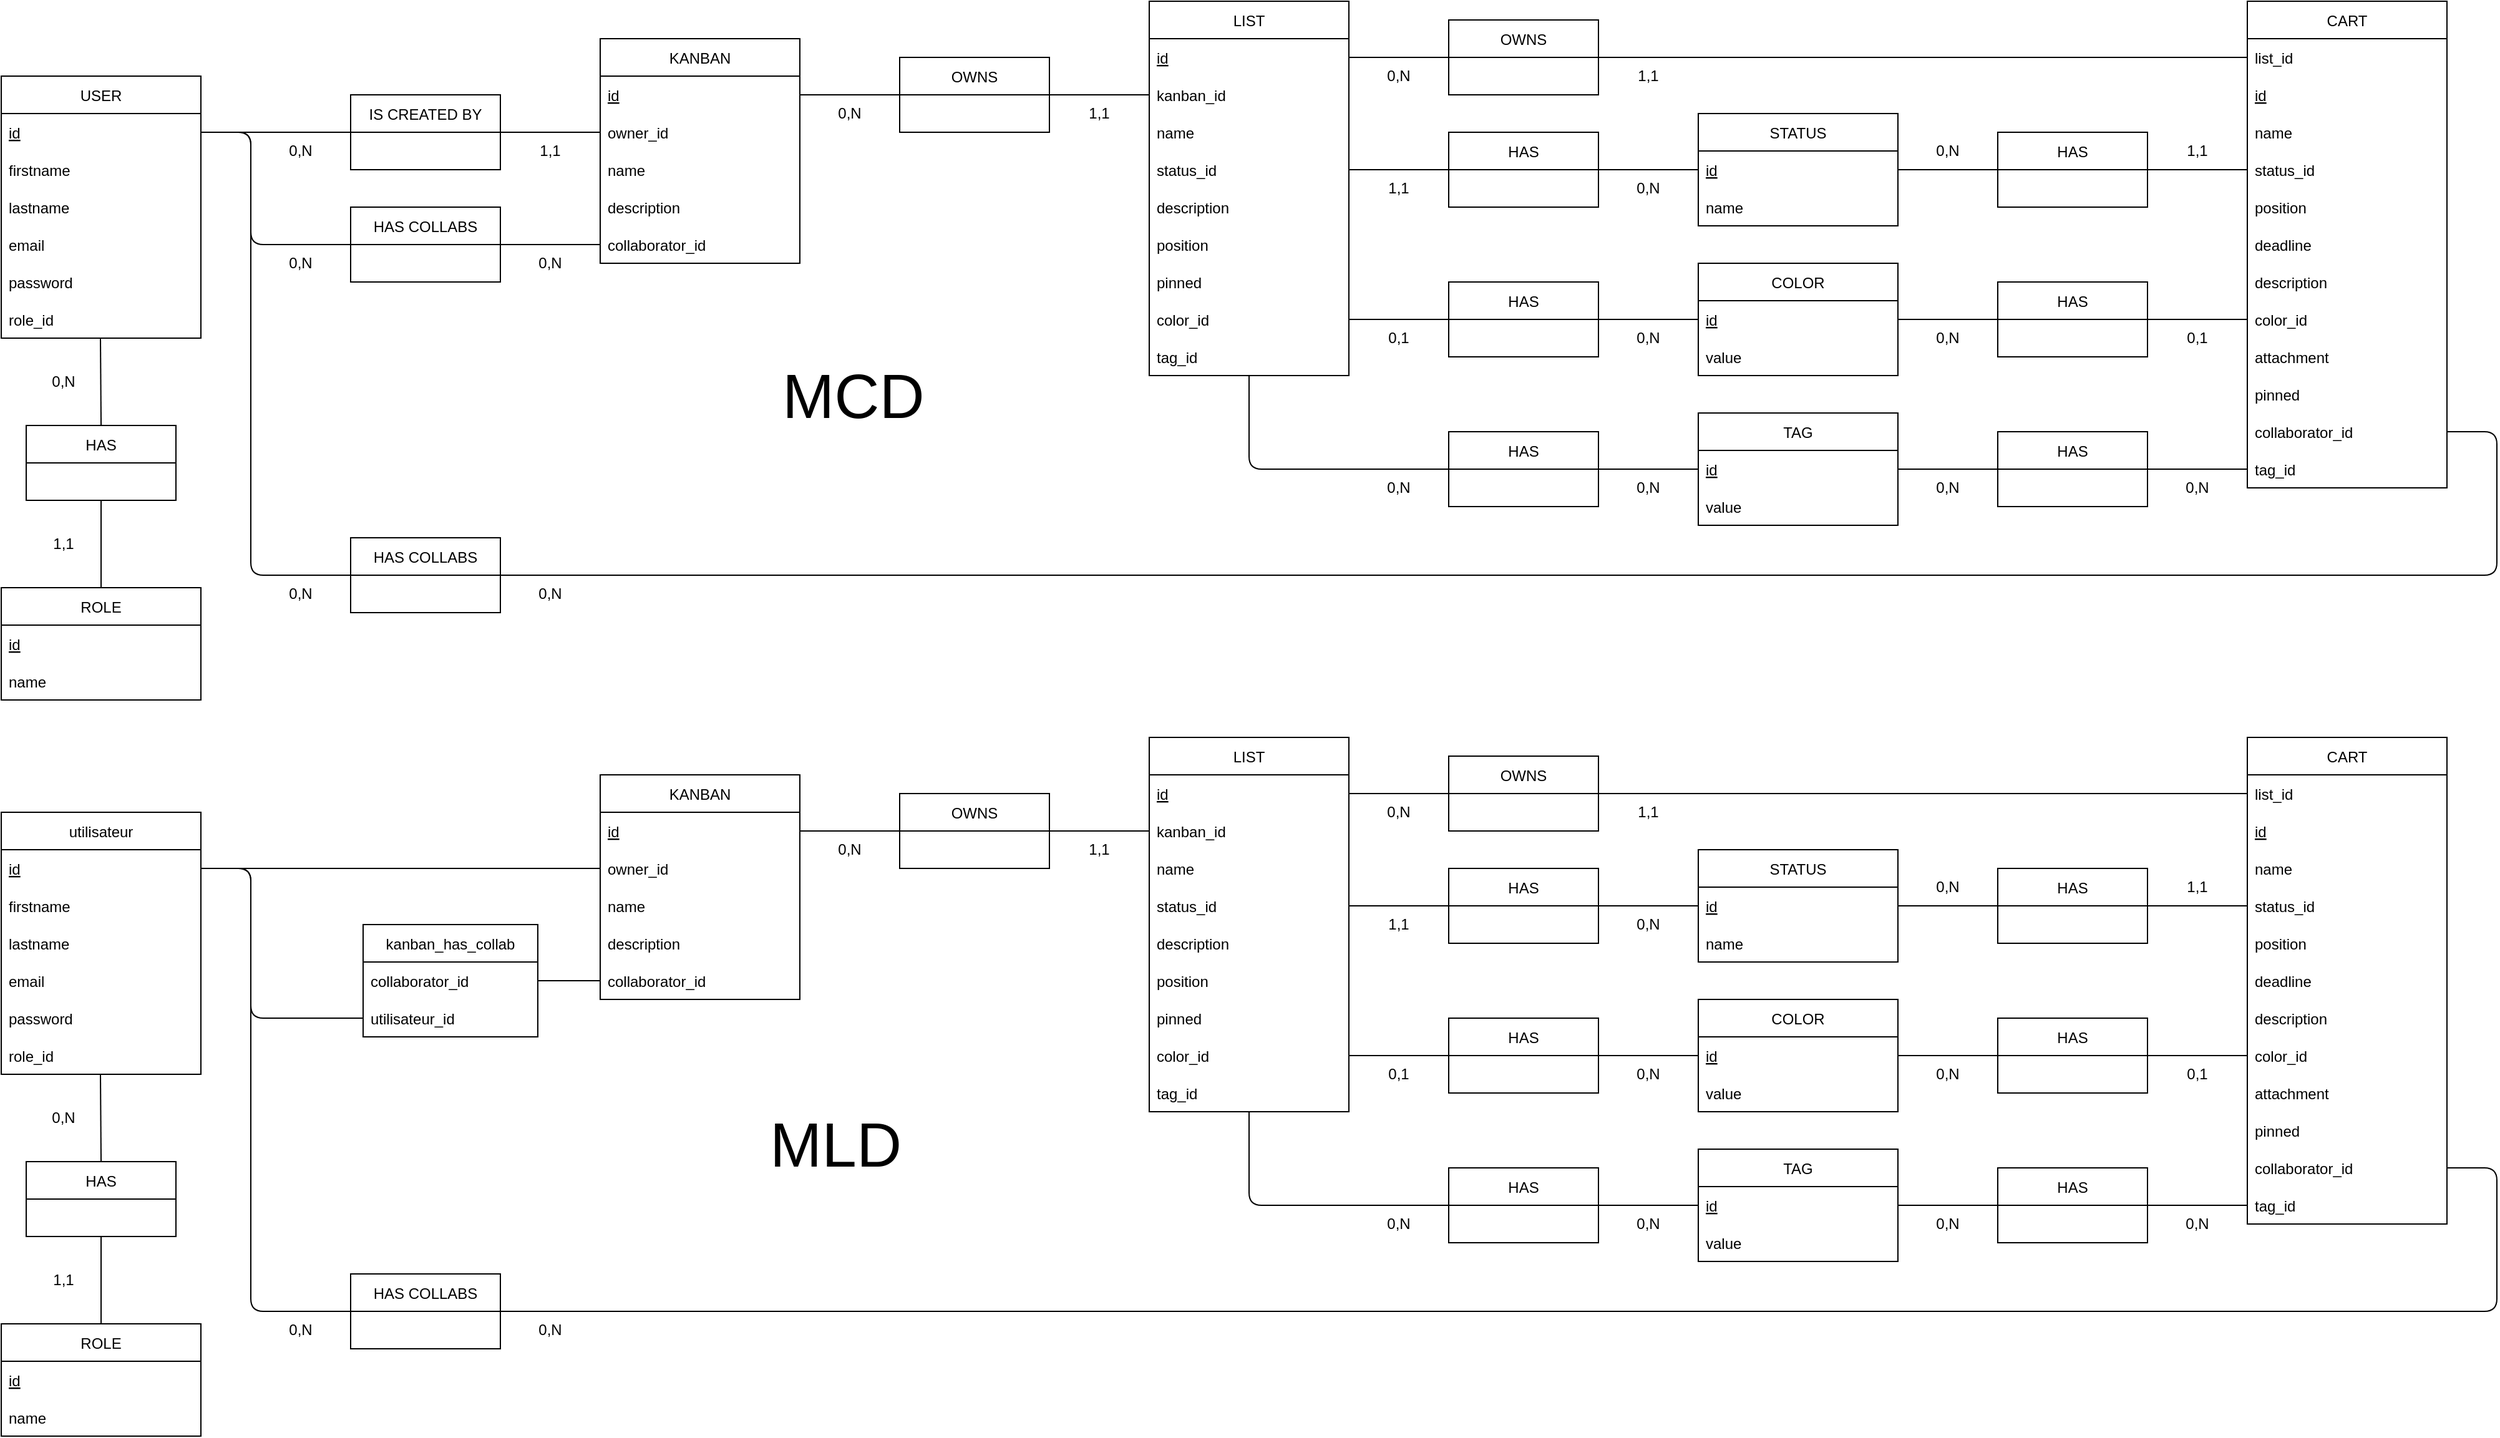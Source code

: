 <mxfile>
    <diagram id="Cw5iGUjNgf8QnOH01EfG" name="Page-1">
        <mxGraphModel dx="2968" dy="347" grid="1" gridSize="10" guides="1" tooltips="1" connect="1" arrows="1" fold="1" page="0" pageScale="1" pageWidth="1169" pageHeight="827" math="0" shadow="0">
            <root>
                <mxCell id="0"/>
                <mxCell id="1" parent="0"/>
                <mxCell id="72" value="IS CREATED BY" style="swimlane;fontStyle=0;childLayout=stackLayout;horizontal=1;startSize=30;horizontalStack=0;resizeParent=1;resizeParentMax=0;resizeLast=0;collapsible=1;marginBottom=0;" parent="1" vertex="1">
                    <mxGeometry x="-720" y="1005" width="120" height="60" as="geometry"/>
                </mxCell>
                <mxCell id="73" value="USER" style="swimlane;fontStyle=0;childLayout=stackLayout;horizontal=1;startSize=30;horizontalStack=0;resizeParent=1;resizeParentMax=0;resizeLast=0;collapsible=1;marginBottom=0;" parent="1" vertex="1">
                    <mxGeometry x="-1000" y="990" width="160" height="210" as="geometry"/>
                </mxCell>
                <mxCell id="74" value="id" style="text;strokeColor=none;fillColor=none;align=left;verticalAlign=middle;spacingLeft=4;spacingRight=4;overflow=hidden;points=[[0,0.5],[1,0.5]];portConstraint=eastwest;rotatable=0;fontStyle=4" parent="73" vertex="1">
                    <mxGeometry y="30" width="160" height="30" as="geometry"/>
                </mxCell>
                <mxCell id="75" value="firstname" style="text;strokeColor=none;fillColor=none;align=left;verticalAlign=middle;spacingLeft=4;spacingRight=4;overflow=hidden;points=[[0,0.5],[1,0.5]];portConstraint=eastwest;rotatable=0;" parent="73" vertex="1">
                    <mxGeometry y="60" width="160" height="30" as="geometry"/>
                </mxCell>
                <mxCell id="76" value="lastname" style="text;strokeColor=none;fillColor=none;align=left;verticalAlign=middle;spacingLeft=4;spacingRight=4;overflow=hidden;points=[[0,0.5],[1,0.5]];portConstraint=eastwest;rotatable=0;" parent="73" vertex="1">
                    <mxGeometry y="90" width="160" height="30" as="geometry"/>
                </mxCell>
                <mxCell id="77" value="email" style="text;strokeColor=none;fillColor=none;align=left;verticalAlign=middle;spacingLeft=4;spacingRight=4;overflow=hidden;points=[[0,0.5],[1,0.5]];portConstraint=eastwest;rotatable=0;" parent="73" vertex="1">
                    <mxGeometry y="120" width="160" height="30" as="geometry"/>
                </mxCell>
                <mxCell id="78" value="password" style="text;strokeColor=none;fillColor=none;align=left;verticalAlign=middle;spacingLeft=4;spacingRight=4;overflow=hidden;points=[[0,0.5],[1,0.5]];portConstraint=eastwest;rotatable=0;" parent="73" vertex="1">
                    <mxGeometry y="150" width="160" height="30" as="geometry"/>
                </mxCell>
                <mxCell id="79" value="role_id" style="text;strokeColor=none;fillColor=none;align=left;verticalAlign=middle;spacingLeft=4;spacingRight=4;overflow=hidden;points=[[0,0.5],[1,0.5]];portConstraint=eastwest;rotatable=0;" parent="73" vertex="1">
                    <mxGeometry y="180" width="160" height="30" as="geometry"/>
                </mxCell>
                <mxCell id="80" value="KANBAN" style="swimlane;fontStyle=0;childLayout=stackLayout;horizontal=1;startSize=30;horizontalStack=0;resizeParent=1;resizeParentMax=0;resizeLast=0;collapsible=1;marginBottom=0;" parent="1" vertex="1">
                    <mxGeometry x="-520" y="960" width="160" height="180" as="geometry"/>
                </mxCell>
                <mxCell id="81" value="id" style="text;strokeColor=none;fillColor=none;align=left;verticalAlign=middle;spacingLeft=4;spacingRight=4;overflow=hidden;points=[[0,0.5],[1,0.5]];portConstraint=eastwest;rotatable=0;fontStyle=4" parent="80" vertex="1">
                    <mxGeometry y="30" width="160" height="30" as="geometry"/>
                </mxCell>
                <mxCell id="82" value="owner_id" style="text;strokeColor=none;fillColor=none;align=left;verticalAlign=middle;spacingLeft=4;spacingRight=4;overflow=hidden;points=[[0,0.5],[1,0.5]];portConstraint=eastwest;rotatable=0;" parent="80" vertex="1">
                    <mxGeometry y="60" width="160" height="30" as="geometry"/>
                </mxCell>
                <mxCell id="83" value="name" style="text;strokeColor=none;fillColor=none;align=left;verticalAlign=middle;spacingLeft=4;spacingRight=4;overflow=hidden;points=[[0,0.5],[1,0.5]];portConstraint=eastwest;rotatable=0;" parent="80" vertex="1">
                    <mxGeometry y="90" width="160" height="30" as="geometry"/>
                </mxCell>
                <mxCell id="84" value="description" style="text;strokeColor=none;fillColor=none;align=left;verticalAlign=middle;spacingLeft=4;spacingRight=4;overflow=hidden;points=[[0,0.5],[1,0.5]];portConstraint=eastwest;rotatable=0;" parent="80" vertex="1">
                    <mxGeometry y="120" width="160" height="30" as="geometry"/>
                </mxCell>
                <mxCell id="85" value="collaborator_id" style="text;strokeColor=none;fillColor=none;align=left;verticalAlign=middle;spacingLeft=4;spacingRight=4;overflow=hidden;points=[[0,0.5],[1,0.5]];portConstraint=eastwest;rotatable=0;" parent="80" vertex="1">
                    <mxGeometry y="150" width="160" height="30" as="geometry"/>
                </mxCell>
                <mxCell id="86" value="" style="endArrow=none;html=1;entryX=0;entryY=0.5;entryDx=0;entryDy=0;exitX=1;exitY=0.5;exitDx=0;exitDy=0;" parent="1" source="74" target="72" edge="1">
                    <mxGeometry width="50" height="50" relative="1" as="geometry">
                        <mxPoint x="-760" y="1035" as="sourcePoint"/>
                        <mxPoint x="-330" y="940" as="targetPoint"/>
                    </mxGeometry>
                </mxCell>
                <mxCell id="87" value="" style="endArrow=none;html=1;exitX=1;exitY=0.5;exitDx=0;exitDy=0;entryX=0;entryY=0.5;entryDx=0;entryDy=0;exitPerimeter=0;" parent="1" source="72" target="82" edge="1">
                    <mxGeometry width="50" height="50" relative="1" as="geometry">
                        <mxPoint x="-340" y="990" as="sourcePoint"/>
                        <mxPoint x="-290" y="940" as="targetPoint"/>
                    </mxGeometry>
                </mxCell>
                <mxCell id="88" value="0,N" style="text;html=1;strokeColor=none;fillColor=none;align=center;verticalAlign=middle;whiteSpace=wrap;rounded=0;" parent="1" vertex="1">
                    <mxGeometry x="-790" y="1035" width="60" height="30" as="geometry"/>
                </mxCell>
                <mxCell id="89" value="1,1" style="text;html=1;strokeColor=none;fillColor=none;align=center;verticalAlign=middle;whiteSpace=wrap;rounded=0;" parent="1" vertex="1">
                    <mxGeometry x="-590" y="1035" width="60" height="30" as="geometry"/>
                </mxCell>
                <mxCell id="91" value="OWNS" style="swimlane;fontStyle=0;childLayout=stackLayout;horizontal=1;startSize=30;horizontalStack=0;resizeParent=1;resizeParentMax=0;resizeLast=0;collapsible=1;marginBottom=0;" parent="1" vertex="1">
                    <mxGeometry x="160" y="945" width="120" height="60" as="geometry">
                        <mxRectangle x="120" y="1245" width="70" height="30" as="alternateBounds"/>
                    </mxGeometry>
                </mxCell>
                <mxCell id="92" value="0,N" style="text;html=1;strokeColor=none;fillColor=none;align=center;verticalAlign=middle;whiteSpace=wrap;rounded=0;" parent="1" vertex="1">
                    <mxGeometry x="90" y="975" width="60" height="30" as="geometry"/>
                </mxCell>
                <mxCell id="93" value="1,1" style="text;html=1;strokeColor=none;fillColor=none;align=center;verticalAlign=middle;whiteSpace=wrap;rounded=0;" parent="1" vertex="1">
                    <mxGeometry x="290" y="975" width="60" height="30" as="geometry"/>
                </mxCell>
                <mxCell id="94" value="" style="endArrow=none;html=1;exitX=1;exitY=0.5;exitDx=0;exitDy=0;entryX=0;entryY=0.5;entryDx=0;entryDy=0;" parent="1" source="142" target="91" edge="1">
                    <mxGeometry width="50" height="50" relative="1" as="geometry">
                        <mxPoint x="80" y="1005" as="sourcePoint"/>
                        <mxPoint x="130" y="940" as="targetPoint"/>
                    </mxGeometry>
                </mxCell>
                <mxCell id="95" value="CART" style="swimlane;fontStyle=0;childLayout=stackLayout;horizontal=1;startSize=30;horizontalStack=0;resizeParent=1;resizeParentMax=0;resizeLast=0;collapsible=1;marginBottom=0;" parent="1" vertex="1">
                    <mxGeometry x="800" y="930" width="160" height="390" as="geometry"/>
                </mxCell>
                <mxCell id="180" value="list_id" style="text;strokeColor=none;fillColor=none;align=left;verticalAlign=middle;spacingLeft=4;spacingRight=4;overflow=hidden;points=[[0,0.5],[1,0.5]];portConstraint=eastwest;rotatable=0;fontStyle=0" parent="95" vertex="1">
                    <mxGeometry y="30" width="160" height="30" as="geometry"/>
                </mxCell>
                <mxCell id="96" value="id" style="text;strokeColor=none;fillColor=none;align=left;verticalAlign=middle;spacingLeft=4;spacingRight=4;overflow=hidden;points=[[0,0.5],[1,0.5]];portConstraint=eastwest;rotatable=0;fontStyle=4" parent="95" vertex="1">
                    <mxGeometry y="60" width="160" height="30" as="geometry"/>
                </mxCell>
                <mxCell id="97" value="name" style="text;strokeColor=none;fillColor=none;align=left;verticalAlign=middle;spacingLeft=4;spacingRight=4;overflow=hidden;points=[[0,0.5],[1,0.5]];portConstraint=eastwest;rotatable=0;" parent="95" vertex="1">
                    <mxGeometry y="90" width="160" height="30" as="geometry"/>
                </mxCell>
                <mxCell id="104" value="status_id" style="text;strokeColor=none;fillColor=none;align=left;verticalAlign=middle;spacingLeft=4;spacingRight=4;overflow=hidden;points=[[0,0.5],[1,0.5]];portConstraint=eastwest;rotatable=0;" parent="95" vertex="1">
                    <mxGeometry y="120" width="160" height="30" as="geometry"/>
                </mxCell>
                <mxCell id="99" value="position" style="text;strokeColor=none;fillColor=none;align=left;verticalAlign=middle;spacingLeft=4;spacingRight=4;overflow=hidden;points=[[0,0.5],[1,0.5]];portConstraint=eastwest;rotatable=0;" parent="95" vertex="1">
                    <mxGeometry y="150" width="160" height="30" as="geometry"/>
                </mxCell>
                <mxCell id="100" value="deadline" style="text;strokeColor=none;fillColor=none;align=left;verticalAlign=middle;spacingLeft=4;spacingRight=4;overflow=hidden;points=[[0,0.5],[1,0.5]];portConstraint=eastwest;rotatable=0;" parent="95" vertex="1">
                    <mxGeometry y="180" width="160" height="30" as="geometry"/>
                </mxCell>
                <mxCell id="102" value="description" style="text;strokeColor=none;fillColor=none;align=left;verticalAlign=middle;spacingLeft=4;spacingRight=4;overflow=hidden;points=[[0,0.5],[1,0.5]];portConstraint=eastwest;rotatable=0;" parent="95" vertex="1">
                    <mxGeometry y="210" width="160" height="30" as="geometry"/>
                </mxCell>
                <mxCell id="98" value="color_id" style="text;strokeColor=none;fillColor=none;align=left;verticalAlign=middle;spacingLeft=4;spacingRight=4;overflow=hidden;points=[[0,0.5],[1,0.5]];portConstraint=eastwest;rotatable=0;" parent="95" vertex="1">
                    <mxGeometry y="240" width="160" height="30" as="geometry"/>
                </mxCell>
                <mxCell id="103" value="attachment" style="text;strokeColor=none;fillColor=none;align=left;verticalAlign=middle;spacingLeft=4;spacingRight=4;overflow=hidden;points=[[0,0.5],[1,0.5]];portConstraint=eastwest;rotatable=0;" parent="95" vertex="1">
                    <mxGeometry y="270" width="160" height="30" as="geometry"/>
                </mxCell>
                <mxCell id="105" value="pinned" style="text;strokeColor=none;fillColor=none;align=left;verticalAlign=middle;spacingLeft=4;spacingRight=4;overflow=hidden;points=[[0,0.5],[1,0.5]];portConstraint=eastwest;rotatable=0;" parent="95" vertex="1">
                    <mxGeometry y="300" width="160" height="30" as="geometry"/>
                </mxCell>
                <mxCell id="101" value="collaborator_id" style="text;strokeColor=none;fillColor=none;align=left;verticalAlign=middle;spacingLeft=4;spacingRight=4;overflow=hidden;points=[[0,0.5],[1,0.5]];portConstraint=eastwest;rotatable=0;" parent="95" vertex="1">
                    <mxGeometry y="330" width="160" height="30" as="geometry"/>
                </mxCell>
                <mxCell id="193" value="tag_id" style="text;strokeColor=none;fillColor=none;align=left;verticalAlign=middle;spacingLeft=4;spacingRight=4;overflow=hidden;points=[[0,0.5],[1,0.5]];portConstraint=eastwest;rotatable=0;" vertex="1" parent="95">
                    <mxGeometry y="360" width="160" height="30" as="geometry"/>
                </mxCell>
                <mxCell id="107" value="" style="endArrow=none;html=1;exitX=1;exitY=0.5;exitDx=0;exitDy=0;entryX=0;entryY=0.5;entryDx=0;entryDy=0;exitPerimeter=0;" parent="1" source="91" target="180" edge="1">
                    <mxGeometry width="50" height="50" relative="1" as="geometry">
                        <mxPoint x="90" y="985" as="sourcePoint"/>
                        <mxPoint x="175" y="985" as="targetPoint"/>
                    </mxGeometry>
                </mxCell>
                <mxCell id="108" value="HAS COLLABS" style="swimlane;fontStyle=0;childLayout=stackLayout;horizontal=1;startSize=30;horizontalStack=0;resizeParent=1;resizeParentMax=0;resizeLast=0;collapsible=1;marginBottom=0;" parent="1" vertex="1">
                    <mxGeometry x="-720" y="1095" width="120" height="60" as="geometry"/>
                </mxCell>
                <mxCell id="109" value="" style="endArrow=none;html=1;entryX=0;entryY=0.5;entryDx=0;entryDy=0;exitX=1;exitY=0.5;exitDx=0;exitDy=0;" parent="1" source="74" target="108" edge="1">
                    <mxGeometry width="50" height="50" relative="1" as="geometry">
                        <mxPoint x="-760" y="1125" as="sourcePoint"/>
                        <mxPoint x="-330" y="1030" as="targetPoint"/>
                        <Array as="points">
                            <mxPoint x="-800" y="1035"/>
                            <mxPoint x="-800" y="1125"/>
                        </Array>
                    </mxGeometry>
                </mxCell>
                <mxCell id="110" value="" style="endArrow=none;html=1;exitX=1;exitY=0.5;exitDx=0;exitDy=0;entryX=0;entryY=0.5;entryDx=0;entryDy=0;" parent="1" source="108" target="85" edge="1">
                    <mxGeometry width="50" height="50" relative="1" as="geometry">
                        <mxPoint x="-340" y="1080" as="sourcePoint"/>
                        <mxPoint x="-540" y="1090" as="targetPoint"/>
                    </mxGeometry>
                </mxCell>
                <mxCell id="111" value="0,N" style="text;html=1;strokeColor=none;fillColor=none;align=center;verticalAlign=middle;whiteSpace=wrap;rounded=0;" parent="1" vertex="1">
                    <mxGeometry x="-790" y="1125" width="60" height="30" as="geometry"/>
                </mxCell>
                <mxCell id="112" value="0,N" style="text;html=1;strokeColor=none;fillColor=none;align=center;verticalAlign=middle;whiteSpace=wrap;rounded=0;" parent="1" vertex="1">
                    <mxGeometry x="-590" y="1125" width="60" height="30" as="geometry"/>
                </mxCell>
                <mxCell id="113" value="ROLE" style="swimlane;fontStyle=0;childLayout=stackLayout;horizontal=1;startSize=30;horizontalStack=0;resizeParent=1;resizeParentMax=0;resizeLast=0;collapsible=1;marginBottom=0;" parent="1" vertex="1">
                    <mxGeometry x="-1000" y="1400" width="160" height="90" as="geometry"/>
                </mxCell>
                <mxCell id="114" value="id" style="text;strokeColor=none;fillColor=none;align=left;verticalAlign=middle;spacingLeft=4;spacingRight=4;overflow=hidden;points=[[0,0.5],[1,0.5]];portConstraint=eastwest;rotatable=0;fontStyle=4" parent="113" vertex="1">
                    <mxGeometry y="30" width="160" height="30" as="geometry"/>
                </mxCell>
                <mxCell id="115" value="name" style="text;strokeColor=none;fillColor=none;align=left;verticalAlign=middle;spacingLeft=4;spacingRight=4;overflow=hidden;points=[[0,0.5],[1,0.5]];portConstraint=eastwest;rotatable=0;" parent="113" vertex="1">
                    <mxGeometry y="60" width="160" height="30" as="geometry"/>
                </mxCell>
                <mxCell id="117" value="COLOR" style="swimlane;fontStyle=0;childLayout=stackLayout;horizontal=1;startSize=30;horizontalStack=0;resizeParent=1;resizeParentMax=0;resizeLast=0;collapsible=1;marginBottom=0;" parent="1" vertex="1">
                    <mxGeometry x="360" y="1140" width="160" height="90" as="geometry"/>
                </mxCell>
                <mxCell id="118" value="id" style="text;strokeColor=none;fillColor=none;align=left;verticalAlign=middle;spacingLeft=4;spacingRight=4;overflow=hidden;points=[[0,0.5],[1,0.5]];portConstraint=eastwest;rotatable=0;fontStyle=4" parent="117" vertex="1">
                    <mxGeometry y="30" width="160" height="30" as="geometry"/>
                </mxCell>
                <mxCell id="119" value="value" style="text;strokeColor=none;fillColor=none;align=left;verticalAlign=middle;spacingLeft=4;spacingRight=4;overflow=hidden;points=[[0,0.5],[1,0.5]];portConstraint=eastwest;rotatable=0;" parent="117" vertex="1">
                    <mxGeometry y="60" width="160" height="30" as="geometry"/>
                </mxCell>
                <mxCell id="121" value="HAS" style="swimlane;fontStyle=0;childLayout=stackLayout;horizontal=1;startSize=30;horizontalStack=0;resizeParent=1;resizeParentMax=0;resizeLast=0;collapsible=1;marginBottom=0;" parent="1" vertex="1">
                    <mxGeometry x="600" y="1155" width="120" height="60" as="geometry"/>
                </mxCell>
                <mxCell id="124" value="" style="endArrow=none;html=1;exitX=0;exitY=0.5;exitDx=0;exitDy=0;entryX=1;entryY=0.5;entryDx=0;entryDy=0;" parent="1" source="98" target="121" edge="1">
                    <mxGeometry width="50" height="50" relative="1" as="geometry">
                        <mxPoint x="520" y="1215" as="sourcePoint"/>
                        <mxPoint x="570" y="1150" as="targetPoint"/>
                    </mxGeometry>
                </mxCell>
                <mxCell id="126" value="STATUS" style="swimlane;fontStyle=0;childLayout=stackLayout;horizontal=1;startSize=30;horizontalStack=0;resizeParent=1;resizeParentMax=0;resizeLast=0;collapsible=1;marginBottom=0;" parent="1" vertex="1">
                    <mxGeometry x="360" y="1020" width="160" height="90" as="geometry"/>
                </mxCell>
                <mxCell id="127" value="id" style="text;strokeColor=none;fillColor=none;align=left;verticalAlign=middle;spacingLeft=4;spacingRight=4;overflow=hidden;points=[[0,0.5],[1,0.5]];portConstraint=eastwest;rotatable=0;fontStyle=4" parent="126" vertex="1">
                    <mxGeometry y="30" width="160" height="30" as="geometry"/>
                </mxCell>
                <mxCell id="128" value="name" style="text;strokeColor=none;fillColor=none;align=left;verticalAlign=middle;spacingLeft=4;spacingRight=4;overflow=hidden;points=[[0,0.5],[1,0.5]];portConstraint=eastwest;rotatable=0;" parent="126" vertex="1">
                    <mxGeometry y="60" width="160" height="30" as="geometry"/>
                </mxCell>
                <mxCell id="130" value="HAS" style="swimlane;fontStyle=0;childLayout=stackLayout;horizontal=1;startSize=30;horizontalStack=0;resizeParent=1;resizeParentMax=0;resizeLast=0;collapsible=1;marginBottom=0;" parent="1" vertex="1">
                    <mxGeometry x="600" y="1035" width="120" height="60" as="geometry"/>
                </mxCell>
                <mxCell id="131" value="0,N" style="text;html=1;strokeColor=none;fillColor=none;align=center;verticalAlign=middle;whiteSpace=wrap;rounded=0;" parent="1" vertex="1">
                    <mxGeometry x="530" y="1035" width="60" height="30" as="geometry"/>
                </mxCell>
                <mxCell id="132" value="1,1" style="text;html=1;strokeColor=none;fillColor=none;align=center;verticalAlign=middle;whiteSpace=wrap;rounded=0;" parent="1" vertex="1">
                    <mxGeometry x="730" y="1035" width="60" height="30" as="geometry"/>
                </mxCell>
                <mxCell id="133" value="" style="endArrow=none;html=1;exitX=0;exitY=0.5;exitDx=0;exitDy=0;entryX=1;entryY=0.5;entryDx=0;entryDy=0;" parent="1" source="104" target="130" edge="1">
                    <mxGeometry width="50" height="50" relative="1" as="geometry">
                        <mxPoint x="520" y="1065" as="sourcePoint"/>
                        <mxPoint x="690" y="950" as="targetPoint"/>
                        <Array as="points"/>
                    </mxGeometry>
                </mxCell>
                <mxCell id="134" value="" style="endArrow=none;html=1;exitX=0;exitY=0.5;exitDx=0;exitDy=0;entryX=1;entryY=0.5;entryDx=0;entryDy=0;" parent="1" source="130" target="127" edge="1">
                    <mxGeometry width="50" height="50" relative="1" as="geometry">
                        <mxPoint x="530" y="1155" as="sourcePoint"/>
                        <mxPoint x="550" y="820" as="targetPoint"/>
                        <Array as="points"/>
                    </mxGeometry>
                </mxCell>
                <mxCell id="135" value="OWNS" style="swimlane;fontStyle=0;childLayout=stackLayout;horizontal=1;startSize=30;horizontalStack=0;resizeParent=1;resizeParentMax=0;resizeLast=0;collapsible=1;marginBottom=0;" parent="1" vertex="1">
                    <mxGeometry x="-280" y="975" width="120" height="60" as="geometry"/>
                </mxCell>
                <mxCell id="136" value="0,N" style="text;html=1;strokeColor=none;fillColor=none;align=center;verticalAlign=middle;whiteSpace=wrap;rounded=0;" parent="1" vertex="1">
                    <mxGeometry x="-350" y="1005" width="60" height="30" as="geometry"/>
                </mxCell>
                <mxCell id="137" value="1,1" style="text;html=1;strokeColor=none;fillColor=none;align=center;verticalAlign=middle;whiteSpace=wrap;rounded=0;" parent="1" vertex="1">
                    <mxGeometry x="-150" y="1005" width="60" height="30" as="geometry"/>
                </mxCell>
                <mxCell id="138" value="" style="endArrow=none;html=1;entryX=0;entryY=0.5;entryDx=0;entryDy=0;exitX=1;exitY=0.5;exitDx=0;exitDy=0;" parent="1" source="81" target="135" edge="1">
                    <mxGeometry width="50" height="50" relative="1" as="geometry">
                        <mxPoint x="-440" y="1160" as="sourcePoint"/>
                        <mxPoint x="-430" y="1200" as="targetPoint"/>
                        <Array as="points">
                            <mxPoint x="-300" y="1005"/>
                        </Array>
                    </mxGeometry>
                </mxCell>
                <mxCell id="139" value="" style="endArrow=none;html=1;exitX=1;exitY=0.5;exitDx=0;exitDy=0;entryX=0;entryY=0.5;entryDx=0;entryDy=0;" parent="1" source="135" target="141" edge="1">
                    <mxGeometry width="50" height="50" relative="1" as="geometry">
                        <mxPoint x="-280" y="1340" as="sourcePoint"/>
                        <mxPoint x="-320" y="1410" as="targetPoint"/>
                        <Array as="points"/>
                    </mxGeometry>
                </mxCell>
                <mxCell id="140" value="LIST" style="swimlane;fontStyle=0;childLayout=stackLayout;horizontal=1;startSize=30;horizontalStack=0;resizeParent=1;resizeParentMax=0;resizeLast=0;collapsible=1;marginBottom=0;" parent="1" vertex="1">
                    <mxGeometry x="-80" y="930" width="160" height="300" as="geometry"/>
                </mxCell>
                <mxCell id="142" value="id" style="text;strokeColor=none;fillColor=none;align=left;verticalAlign=middle;spacingLeft=4;spacingRight=4;overflow=hidden;points=[[0,0.5],[1,0.5]];portConstraint=eastwest;rotatable=0;fontStyle=4" parent="140" vertex="1">
                    <mxGeometry y="30" width="160" height="30" as="geometry"/>
                </mxCell>
                <mxCell id="141" value="kanban_id" style="text;strokeColor=none;fillColor=none;align=left;verticalAlign=middle;spacingLeft=4;spacingRight=4;overflow=hidden;points=[[0,0.5],[1,0.5]];portConstraint=eastwest;rotatable=0;" parent="140" vertex="1">
                    <mxGeometry y="60" width="160" height="30" as="geometry"/>
                </mxCell>
                <mxCell id="143" value="name" style="text;strokeColor=none;fillColor=none;align=left;verticalAlign=middle;spacingLeft=4;spacingRight=4;overflow=hidden;points=[[0,0.5],[1,0.5]];portConstraint=eastwest;rotatable=0;" parent="140" vertex="1">
                    <mxGeometry y="90" width="160" height="30" as="geometry"/>
                </mxCell>
                <mxCell id="173" value="status_id" style="text;strokeColor=none;fillColor=none;align=left;verticalAlign=middle;spacingLeft=4;spacingRight=4;overflow=hidden;points=[[0,0.5],[1,0.5]];portConstraint=eastwest;rotatable=0;" parent="140" vertex="1">
                    <mxGeometry y="120" width="160" height="30" as="geometry"/>
                </mxCell>
                <mxCell id="144" value="description" style="text;strokeColor=none;fillColor=none;align=left;verticalAlign=middle;spacingLeft=4;spacingRight=4;overflow=hidden;points=[[0,0.5],[1,0.5]];portConstraint=eastwest;rotatable=0;" parent="140" vertex="1">
                    <mxGeometry y="150" width="160" height="30" as="geometry"/>
                </mxCell>
                <mxCell id="145" value="position" style="text;strokeColor=none;fillColor=none;align=left;verticalAlign=middle;spacingLeft=4;spacingRight=4;overflow=hidden;points=[[0,0.5],[1,0.5]];portConstraint=eastwest;rotatable=0;" parent="140" vertex="1">
                    <mxGeometry y="180" width="160" height="30" as="geometry"/>
                </mxCell>
                <mxCell id="146" value="pinned" style="text;strokeColor=none;fillColor=none;align=left;verticalAlign=middle;spacingLeft=4;spacingRight=4;overflow=hidden;points=[[0,0.5],[1,0.5]];portConstraint=eastwest;rotatable=0;" parent="140" vertex="1">
                    <mxGeometry y="210" width="160" height="30" as="geometry"/>
                </mxCell>
                <mxCell id="147" value="color_id" style="text;strokeColor=none;fillColor=none;align=left;verticalAlign=middle;spacingLeft=4;spacingRight=4;overflow=hidden;points=[[0,0.5],[1,0.5]];portConstraint=eastwest;rotatable=0;" parent="140" vertex="1">
                    <mxGeometry y="240" width="160" height="30" as="geometry"/>
                </mxCell>
                <mxCell id="195" value="tag_id" style="text;strokeColor=none;fillColor=none;align=left;verticalAlign=middle;spacingLeft=4;spacingRight=4;overflow=hidden;points=[[0,0.5],[1,0.5]];portConstraint=eastwest;rotatable=0;" vertex="1" parent="140">
                    <mxGeometry y="270" width="160" height="30" as="geometry"/>
                </mxCell>
                <mxCell id="148" value="HAS" style="swimlane;fontStyle=0;childLayout=stackLayout;horizontal=1;startSize=30;horizontalStack=0;resizeParent=1;resizeParentMax=0;resizeLast=0;collapsible=1;marginBottom=0;" parent="1" vertex="1">
                    <mxGeometry x="-980" y="1270" width="120" height="60" as="geometry"/>
                </mxCell>
                <mxCell id="149" value="0,N" style="text;html=1;strokeColor=none;fillColor=none;align=center;verticalAlign=middle;whiteSpace=wrap;rounded=0;" parent="1" vertex="1">
                    <mxGeometry x="-980" y="1220" width="60" height="30" as="geometry"/>
                </mxCell>
                <mxCell id="150" value="1,1" style="text;html=1;strokeColor=none;fillColor=none;align=center;verticalAlign=middle;whiteSpace=wrap;rounded=0;" parent="1" vertex="1">
                    <mxGeometry x="-980" y="1350" width="60" height="30" as="geometry"/>
                </mxCell>
                <mxCell id="151" value="" style="endArrow=none;html=1;exitX=1;exitY=0.5;exitDx=0;exitDy=0;entryX=0.5;entryY=0;entryDx=0;entryDy=0;" parent="1" target="148" edge="1">
                    <mxGeometry width="50" height="50" relative="1" as="geometry">
                        <mxPoint x="-920.5" y="1200" as="sourcePoint"/>
                        <mxPoint x="-920.5" y="1285" as="targetPoint"/>
                    </mxGeometry>
                </mxCell>
                <mxCell id="152" value="" style="endArrow=none;html=1;exitX=1;exitY=0.5;exitDx=0;exitDy=0;entryX=0.5;entryY=0;entryDx=0;entryDy=0;" parent="1" target="113" edge="1">
                    <mxGeometry width="50" height="50" relative="1" as="geometry">
                        <mxPoint x="-920" y="1330" as="sourcePoint"/>
                        <mxPoint x="-920" y="1415" as="targetPoint"/>
                    </mxGeometry>
                </mxCell>
                <mxCell id="154" value="HAS COLLABS" style="swimlane;fontStyle=0;childLayout=stackLayout;horizontal=1;startSize=30;horizontalStack=0;resizeParent=1;resizeParentMax=0;resizeLast=0;collapsible=1;marginBottom=0;" parent="1" vertex="1">
                    <mxGeometry x="-720" y="1360" width="120" height="60" as="geometry"/>
                </mxCell>
                <mxCell id="156" value="0,N" style="text;html=1;strokeColor=none;fillColor=none;align=center;verticalAlign=middle;whiteSpace=wrap;rounded=0;" parent="1" vertex="1">
                    <mxGeometry x="-790" y="1390" width="60" height="30" as="geometry"/>
                </mxCell>
                <mxCell id="157" value="0,N" style="text;html=1;strokeColor=none;fillColor=none;align=center;verticalAlign=middle;whiteSpace=wrap;rounded=0;" parent="1" vertex="1">
                    <mxGeometry x="-590" y="1390" width="60" height="30" as="geometry"/>
                </mxCell>
                <mxCell id="158" value="" style="endArrow=none;html=1;exitX=1;exitY=0.5;exitDx=0;exitDy=0;entryX=0;entryY=0.5;entryDx=0;entryDy=0;" parent="1" source="74" target="154" edge="1">
                    <mxGeometry width="50" height="50" relative="1" as="geometry">
                        <mxPoint x="-840" y="1230" as="sourcePoint"/>
                        <mxPoint x="-770" y="1915" as="targetPoint"/>
                        <Array as="points">
                            <mxPoint x="-800" y="1035"/>
                            <mxPoint x="-800" y="1390"/>
                        </Array>
                    </mxGeometry>
                </mxCell>
                <mxCell id="162" value="HAS" style="swimlane;fontStyle=0;childLayout=stackLayout;horizontal=1;startSize=30;horizontalStack=0;resizeParent=1;resizeParentMax=0;resizeLast=0;collapsible=1;marginBottom=0;" parent="1" vertex="1">
                    <mxGeometry x="160" y="1155" width="120" height="60" as="geometry"/>
                </mxCell>
                <mxCell id="163" value="" style="endArrow=none;html=1;exitX=1;exitY=0.5;exitDx=0;exitDy=0;entryX=0;entryY=0.5;entryDx=0;entryDy=0;" parent="1" source="162" target="118" edge="1">
                    <mxGeometry width="50" height="50" relative="1" as="geometry">
                        <mxPoint x="-280" y="1195" as="sourcePoint"/>
                        <mxPoint x="-360" y="1300" as="targetPoint"/>
                        <Array as="points"/>
                    </mxGeometry>
                </mxCell>
                <mxCell id="164" value="" style="endArrow=none;html=1;exitX=0;exitY=0.5;exitDx=0;exitDy=0;entryX=1;entryY=0.5;entryDx=0;entryDy=0;" parent="1" source="162" target="147" edge="1">
                    <mxGeometry width="50" height="50" relative="1" as="geometry">
                        <mxPoint x="-150" y="1015" as="sourcePoint"/>
                        <mxPoint x="-70" y="1015" as="targetPoint"/>
                        <Array as="points"/>
                    </mxGeometry>
                </mxCell>
                <mxCell id="165" value="0,1" style="text;html=1;strokeColor=none;fillColor=none;align=center;verticalAlign=middle;whiteSpace=wrap;rounded=0;" parent="1" vertex="1">
                    <mxGeometry x="90" y="1185" width="60" height="30" as="geometry"/>
                </mxCell>
                <mxCell id="166" value="0,N" style="text;html=1;strokeColor=none;fillColor=none;align=center;verticalAlign=middle;whiteSpace=wrap;rounded=0;" parent="1" vertex="1">
                    <mxGeometry x="290" y="1185" width="60" height="30" as="geometry"/>
                </mxCell>
                <mxCell id="167" value="0,1" style="text;html=1;strokeColor=none;fillColor=none;align=center;verticalAlign=middle;whiteSpace=wrap;rounded=0;" parent="1" vertex="1">
                    <mxGeometry x="730" y="1185" width="60" height="30" as="geometry"/>
                </mxCell>
                <mxCell id="168" value="0,N" style="text;html=1;strokeColor=none;fillColor=none;align=center;verticalAlign=middle;whiteSpace=wrap;rounded=0;" parent="1" vertex="1">
                    <mxGeometry x="530" y="1185" width="60" height="30" as="geometry"/>
                </mxCell>
                <mxCell id="169" value="HAS" style="swimlane;fontStyle=0;childLayout=stackLayout;horizontal=1;startSize=30;horizontalStack=0;resizeParent=1;resizeParentMax=0;resizeLast=0;collapsible=1;marginBottom=0;" parent="1" vertex="1">
                    <mxGeometry x="160" y="1035" width="120" height="60" as="geometry"/>
                </mxCell>
                <mxCell id="170" value="0,N" style="text;html=1;strokeColor=none;fillColor=none;align=center;verticalAlign=middle;whiteSpace=wrap;rounded=0;" parent="1" vertex="1">
                    <mxGeometry x="290" y="1065" width="60" height="30" as="geometry"/>
                </mxCell>
                <mxCell id="171" value="" style="endArrow=none;html=1;exitX=0;exitY=0.5;exitDx=0;exitDy=0;entryX=1;entryY=0.5;entryDx=0;entryDy=0;" parent="1" source="127" target="169" edge="1">
                    <mxGeometry width="50" height="50" relative="1" as="geometry">
                        <mxPoint x="360" y="975" as="sourcePoint"/>
                        <mxPoint x="280" y="975" as="targetPoint"/>
                    </mxGeometry>
                </mxCell>
                <mxCell id="172" value="" style="endArrow=none;html=1;entryX=0;entryY=0.5;entryDx=0;entryDy=0;exitX=1;exitY=0.5;exitDx=0;exitDy=0;" parent="1" source="173" target="169" edge="1">
                    <mxGeometry width="50" height="50" relative="1" as="geometry">
                        <mxPoint x="120" y="940" as="sourcePoint"/>
                        <mxPoint x="-30" y="830" as="targetPoint"/>
                        <Array as="points"/>
                    </mxGeometry>
                </mxCell>
                <mxCell id="176" value="" style="endArrow=none;html=1;exitX=1;exitY=0.5;exitDx=0;exitDy=0;entryX=1;entryY=0.5;entryDx=0;entryDy=0;" parent="1" source="154" target="101" edge="1">
                    <mxGeometry width="50" height="50" relative="1" as="geometry">
                        <mxPoint x="440" y="1410" as="sourcePoint"/>
                        <mxPoint x="880" y="1320" as="targetPoint"/>
                        <Array as="points">
                            <mxPoint x="1000" y="1390"/>
                            <mxPoint x="1000" y="1275"/>
                        </Array>
                    </mxGeometry>
                </mxCell>
                <mxCell id="177" value="" style="endArrow=none;html=1;entryX=0;entryY=0.5;entryDx=0;entryDy=0;exitX=1;exitY=0.5;exitDx=0;exitDy=0;" parent="1" source="118" target="121" edge="1">
                    <mxGeometry width="50" height="50" relative="1" as="geometry">
                        <mxPoint x="140" y="1420" as="sourcePoint"/>
                        <mxPoint x="190" y="1370" as="targetPoint"/>
                    </mxGeometry>
                </mxCell>
                <mxCell id="178" value="1,1" style="text;html=1;strokeColor=none;fillColor=none;align=center;verticalAlign=middle;whiteSpace=wrap;rounded=0;" parent="1" vertex="1">
                    <mxGeometry x="90" y="1065" width="60" height="30" as="geometry"/>
                </mxCell>
                <mxCell id="181" value="TAG" style="swimlane;fontStyle=0;childLayout=stackLayout;horizontal=1;startSize=30;horizontalStack=0;resizeParent=1;resizeParentMax=0;resizeLast=0;collapsible=1;marginBottom=0;" vertex="1" parent="1">
                    <mxGeometry x="360" y="1260" width="160" height="90" as="geometry"/>
                </mxCell>
                <mxCell id="182" value="id" style="text;strokeColor=none;fillColor=none;align=left;verticalAlign=middle;spacingLeft=4;spacingRight=4;overflow=hidden;points=[[0,0.5],[1,0.5]];portConstraint=eastwest;rotatable=0;fontStyle=4" vertex="1" parent="181">
                    <mxGeometry y="30" width="160" height="30" as="geometry"/>
                </mxCell>
                <mxCell id="183" value="value" style="text;strokeColor=none;fillColor=none;align=left;verticalAlign=middle;spacingLeft=4;spacingRight=4;overflow=hidden;points=[[0,0.5],[1,0.5]];portConstraint=eastwest;rotatable=0;" vertex="1" parent="181">
                    <mxGeometry y="60" width="160" height="30" as="geometry"/>
                </mxCell>
                <mxCell id="184" value="HAS" style="swimlane;fontStyle=0;childLayout=stackLayout;horizontal=1;startSize=30;horizontalStack=0;resizeParent=1;resizeParentMax=0;resizeLast=0;collapsible=1;marginBottom=0;" vertex="1" parent="1">
                    <mxGeometry x="600" y="1275" width="120" height="60" as="geometry"/>
                </mxCell>
                <mxCell id="185" value="HAS" style="swimlane;fontStyle=0;childLayout=stackLayout;horizontal=1;startSize=30;horizontalStack=0;resizeParent=1;resizeParentMax=0;resizeLast=0;collapsible=1;marginBottom=0;" vertex="1" parent="1">
                    <mxGeometry x="160" y="1275" width="120" height="60" as="geometry"/>
                </mxCell>
                <mxCell id="186" value="" style="endArrow=none;html=1;exitX=1;exitY=0.5;exitDx=0;exitDy=0;entryX=0;entryY=0.5;entryDx=0;entryDy=0;" edge="1" parent="1" source="185" target="182">
                    <mxGeometry width="50" height="50" relative="1" as="geometry">
                        <mxPoint x="-280" y="1315" as="sourcePoint"/>
                        <mxPoint x="-360" y="1420" as="targetPoint"/>
                        <Array as="points"/>
                    </mxGeometry>
                </mxCell>
                <mxCell id="187" value="0,N" style="text;html=1;strokeColor=none;fillColor=none;align=center;verticalAlign=middle;whiteSpace=wrap;rounded=0;" vertex="1" parent="1">
                    <mxGeometry x="90" y="1305" width="60" height="30" as="geometry"/>
                </mxCell>
                <mxCell id="188" value="0,N" style="text;html=1;strokeColor=none;fillColor=none;align=center;verticalAlign=middle;whiteSpace=wrap;rounded=0;" vertex="1" parent="1">
                    <mxGeometry x="290" y="1305" width="60" height="30" as="geometry"/>
                </mxCell>
                <mxCell id="189" value="0,N" style="text;html=1;strokeColor=none;fillColor=none;align=center;verticalAlign=middle;whiteSpace=wrap;rounded=0;" vertex="1" parent="1">
                    <mxGeometry x="730" y="1305" width="60" height="30" as="geometry"/>
                </mxCell>
                <mxCell id="190" value="0,N" style="text;html=1;strokeColor=none;fillColor=none;align=center;verticalAlign=middle;whiteSpace=wrap;rounded=0;" vertex="1" parent="1">
                    <mxGeometry x="530" y="1305" width="60" height="30" as="geometry"/>
                </mxCell>
                <mxCell id="191" value="" style="endArrow=none;html=1;entryX=0;entryY=0.5;entryDx=0;entryDy=0;exitX=1;exitY=0.5;exitDx=0;exitDy=0;" edge="1" parent="1" source="182" target="184">
                    <mxGeometry width="50" height="50" relative="1" as="geometry">
                        <mxPoint x="140" y="1540" as="sourcePoint"/>
                        <mxPoint x="190" y="1490" as="targetPoint"/>
                    </mxGeometry>
                </mxCell>
                <mxCell id="192" value="" style="endArrow=none;html=1;entryX=0;entryY=0.5;entryDx=0;entryDy=0;" edge="1" parent="1" target="185">
                    <mxGeometry width="50" height="50" relative="1" as="geometry">
                        <mxPoint y="1230" as="sourcePoint"/>
                        <mxPoint x="80" y="1270" as="targetPoint"/>
                        <Array as="points">
                            <mxPoint y="1305"/>
                        </Array>
                    </mxGeometry>
                </mxCell>
                <mxCell id="194" value="" style="endArrow=none;html=1;exitX=1;exitY=0.5;exitDx=0;exitDy=0;entryX=0;entryY=0.5;entryDx=0;entryDy=0;" edge="1" parent="1" source="184" target="193">
                    <mxGeometry width="50" height="50" relative="1" as="geometry">
                        <mxPoint x="620" y="1460" as="sourcePoint"/>
                        <mxPoint x="670" y="1410" as="targetPoint"/>
                    </mxGeometry>
                </mxCell>
                <mxCell id="197" value="utilisateur" style="swimlane;fontStyle=0;childLayout=stackLayout;horizontal=1;startSize=30;horizontalStack=0;resizeParent=1;resizeParentMax=0;resizeLast=0;collapsible=1;marginBottom=0;" vertex="1" parent="1">
                    <mxGeometry x="-1000" y="1580" width="160" height="210" as="geometry"/>
                </mxCell>
                <mxCell id="198" value="id" style="text;strokeColor=none;fillColor=none;align=left;verticalAlign=middle;spacingLeft=4;spacingRight=4;overflow=hidden;points=[[0,0.5],[1,0.5]];portConstraint=eastwest;rotatable=0;fontStyle=4" vertex="1" parent="197">
                    <mxGeometry y="30" width="160" height="30" as="geometry"/>
                </mxCell>
                <mxCell id="199" value="firstname" style="text;strokeColor=none;fillColor=none;align=left;verticalAlign=middle;spacingLeft=4;spacingRight=4;overflow=hidden;points=[[0,0.5],[1,0.5]];portConstraint=eastwest;rotatable=0;" vertex="1" parent="197">
                    <mxGeometry y="60" width="160" height="30" as="geometry"/>
                </mxCell>
                <mxCell id="200" value="lastname" style="text;strokeColor=none;fillColor=none;align=left;verticalAlign=middle;spacingLeft=4;spacingRight=4;overflow=hidden;points=[[0,0.5],[1,0.5]];portConstraint=eastwest;rotatable=0;" vertex="1" parent="197">
                    <mxGeometry y="90" width="160" height="30" as="geometry"/>
                </mxCell>
                <mxCell id="201" value="email" style="text;strokeColor=none;fillColor=none;align=left;verticalAlign=middle;spacingLeft=4;spacingRight=4;overflow=hidden;points=[[0,0.5],[1,0.5]];portConstraint=eastwest;rotatable=0;" vertex="1" parent="197">
                    <mxGeometry y="120" width="160" height="30" as="geometry"/>
                </mxCell>
                <mxCell id="202" value="password" style="text;strokeColor=none;fillColor=none;align=left;verticalAlign=middle;spacingLeft=4;spacingRight=4;overflow=hidden;points=[[0,0.5],[1,0.5]];portConstraint=eastwest;rotatable=0;" vertex="1" parent="197">
                    <mxGeometry y="150" width="160" height="30" as="geometry"/>
                </mxCell>
                <mxCell id="203" value="role_id" style="text;strokeColor=none;fillColor=none;align=left;verticalAlign=middle;spacingLeft=4;spacingRight=4;overflow=hidden;points=[[0,0.5],[1,0.5]];portConstraint=eastwest;rotatable=0;" vertex="1" parent="197">
                    <mxGeometry y="180" width="160" height="30" as="geometry"/>
                </mxCell>
                <mxCell id="204" value="KANBAN" style="swimlane;fontStyle=0;childLayout=stackLayout;horizontal=1;startSize=30;horizontalStack=0;resizeParent=1;resizeParentMax=0;resizeLast=0;collapsible=1;marginBottom=0;" vertex="1" parent="1">
                    <mxGeometry x="-520" y="1550" width="160" height="180" as="geometry"/>
                </mxCell>
                <mxCell id="205" value="id" style="text;strokeColor=none;fillColor=none;align=left;verticalAlign=middle;spacingLeft=4;spacingRight=4;overflow=hidden;points=[[0,0.5],[1,0.5]];portConstraint=eastwest;rotatable=0;fontStyle=4" vertex="1" parent="204">
                    <mxGeometry y="30" width="160" height="30" as="geometry"/>
                </mxCell>
                <mxCell id="206" value="owner_id" style="text;strokeColor=none;fillColor=none;align=left;verticalAlign=middle;spacingLeft=4;spacingRight=4;overflow=hidden;points=[[0,0.5],[1,0.5]];portConstraint=eastwest;rotatable=0;" vertex="1" parent="204">
                    <mxGeometry y="60" width="160" height="30" as="geometry"/>
                </mxCell>
                <mxCell id="207" value="name" style="text;strokeColor=none;fillColor=none;align=left;verticalAlign=middle;spacingLeft=4;spacingRight=4;overflow=hidden;points=[[0,0.5],[1,0.5]];portConstraint=eastwest;rotatable=0;" vertex="1" parent="204">
                    <mxGeometry y="90" width="160" height="30" as="geometry"/>
                </mxCell>
                <mxCell id="208" value="description" style="text;strokeColor=none;fillColor=none;align=left;verticalAlign=middle;spacingLeft=4;spacingRight=4;overflow=hidden;points=[[0,0.5],[1,0.5]];portConstraint=eastwest;rotatable=0;" vertex="1" parent="204">
                    <mxGeometry y="120" width="160" height="30" as="geometry"/>
                </mxCell>
                <mxCell id="209" value="collaborator_id" style="text;strokeColor=none;fillColor=none;align=left;verticalAlign=middle;spacingLeft=4;spacingRight=4;overflow=hidden;points=[[0,0.5],[1,0.5]];portConstraint=eastwest;rotatable=0;" vertex="1" parent="204">
                    <mxGeometry y="150" width="160" height="30" as="geometry"/>
                </mxCell>
                <mxCell id="210" value="" style="endArrow=none;html=1;entryX=0;entryY=0.5;entryDx=0;entryDy=0;exitX=1;exitY=0.5;exitDx=0;exitDy=0;" edge="1" parent="1" source="198" target="206">
                    <mxGeometry width="50" height="50" relative="1" as="geometry">
                        <mxPoint x="-760" y="1625" as="sourcePoint"/>
                        <mxPoint x="-720" y="1625" as="targetPoint"/>
                    </mxGeometry>
                </mxCell>
                <mxCell id="214" value="OWNS" style="swimlane;fontStyle=0;childLayout=stackLayout;horizontal=1;startSize=30;horizontalStack=0;resizeParent=1;resizeParentMax=0;resizeLast=0;collapsible=1;marginBottom=0;" vertex="1" parent="1">
                    <mxGeometry x="160" y="1535" width="120" height="60" as="geometry">
                        <mxRectangle x="120" y="1245" width="70" height="30" as="alternateBounds"/>
                    </mxGeometry>
                </mxCell>
                <mxCell id="215" value="0,N" style="text;html=1;strokeColor=none;fillColor=none;align=center;verticalAlign=middle;whiteSpace=wrap;rounded=0;" vertex="1" parent="1">
                    <mxGeometry x="90" y="1565" width="60" height="30" as="geometry"/>
                </mxCell>
                <mxCell id="216" value="1,1" style="text;html=1;strokeColor=none;fillColor=none;align=center;verticalAlign=middle;whiteSpace=wrap;rounded=0;" vertex="1" parent="1">
                    <mxGeometry x="290" y="1565" width="60" height="30" as="geometry"/>
                </mxCell>
                <mxCell id="217" value="" style="endArrow=none;html=1;exitX=1;exitY=0.5;exitDx=0;exitDy=0;entryX=0;entryY=0.5;entryDx=0;entryDy=0;" edge="1" parent="1" source="259" target="214">
                    <mxGeometry width="50" height="50" relative="1" as="geometry">
                        <mxPoint x="80" y="1595" as="sourcePoint"/>
                        <mxPoint x="130" y="1530" as="targetPoint"/>
                    </mxGeometry>
                </mxCell>
                <mxCell id="218" value="CART" style="swimlane;fontStyle=0;childLayout=stackLayout;horizontal=1;startSize=30;horizontalStack=0;resizeParent=1;resizeParentMax=0;resizeLast=0;collapsible=1;marginBottom=0;" vertex="1" parent="1">
                    <mxGeometry x="800" y="1520" width="160" height="390" as="geometry"/>
                </mxCell>
                <mxCell id="219" value="list_id" style="text;strokeColor=none;fillColor=none;align=left;verticalAlign=middle;spacingLeft=4;spacingRight=4;overflow=hidden;points=[[0,0.5],[1,0.5]];portConstraint=eastwest;rotatable=0;fontStyle=0" vertex="1" parent="218">
                    <mxGeometry y="30" width="160" height="30" as="geometry"/>
                </mxCell>
                <mxCell id="220" value="id" style="text;strokeColor=none;fillColor=none;align=left;verticalAlign=middle;spacingLeft=4;spacingRight=4;overflow=hidden;points=[[0,0.5],[1,0.5]];portConstraint=eastwest;rotatable=0;fontStyle=4" vertex="1" parent="218">
                    <mxGeometry y="60" width="160" height="30" as="geometry"/>
                </mxCell>
                <mxCell id="221" value="name" style="text;strokeColor=none;fillColor=none;align=left;verticalAlign=middle;spacingLeft=4;spacingRight=4;overflow=hidden;points=[[0,0.5],[1,0.5]];portConstraint=eastwest;rotatable=0;" vertex="1" parent="218">
                    <mxGeometry y="90" width="160" height="30" as="geometry"/>
                </mxCell>
                <mxCell id="222" value="status_id" style="text;strokeColor=none;fillColor=none;align=left;verticalAlign=middle;spacingLeft=4;spacingRight=4;overflow=hidden;points=[[0,0.5],[1,0.5]];portConstraint=eastwest;rotatable=0;" vertex="1" parent="218">
                    <mxGeometry y="120" width="160" height="30" as="geometry"/>
                </mxCell>
                <mxCell id="223" value="position" style="text;strokeColor=none;fillColor=none;align=left;verticalAlign=middle;spacingLeft=4;spacingRight=4;overflow=hidden;points=[[0,0.5],[1,0.5]];portConstraint=eastwest;rotatable=0;" vertex="1" parent="218">
                    <mxGeometry y="150" width="160" height="30" as="geometry"/>
                </mxCell>
                <mxCell id="224" value="deadline" style="text;strokeColor=none;fillColor=none;align=left;verticalAlign=middle;spacingLeft=4;spacingRight=4;overflow=hidden;points=[[0,0.5],[1,0.5]];portConstraint=eastwest;rotatable=0;" vertex="1" parent="218">
                    <mxGeometry y="180" width="160" height="30" as="geometry"/>
                </mxCell>
                <mxCell id="225" value="description" style="text;strokeColor=none;fillColor=none;align=left;verticalAlign=middle;spacingLeft=4;spacingRight=4;overflow=hidden;points=[[0,0.5],[1,0.5]];portConstraint=eastwest;rotatable=0;" vertex="1" parent="218">
                    <mxGeometry y="210" width="160" height="30" as="geometry"/>
                </mxCell>
                <mxCell id="226" value="color_id" style="text;strokeColor=none;fillColor=none;align=left;verticalAlign=middle;spacingLeft=4;spacingRight=4;overflow=hidden;points=[[0,0.5],[1,0.5]];portConstraint=eastwest;rotatable=0;" vertex="1" parent="218">
                    <mxGeometry y="240" width="160" height="30" as="geometry"/>
                </mxCell>
                <mxCell id="227" value="attachment" style="text;strokeColor=none;fillColor=none;align=left;verticalAlign=middle;spacingLeft=4;spacingRight=4;overflow=hidden;points=[[0,0.5],[1,0.5]];portConstraint=eastwest;rotatable=0;" vertex="1" parent="218">
                    <mxGeometry y="270" width="160" height="30" as="geometry"/>
                </mxCell>
                <mxCell id="228" value="pinned" style="text;strokeColor=none;fillColor=none;align=left;verticalAlign=middle;spacingLeft=4;spacingRight=4;overflow=hidden;points=[[0,0.5],[1,0.5]];portConstraint=eastwest;rotatable=0;" vertex="1" parent="218">
                    <mxGeometry y="300" width="160" height="30" as="geometry"/>
                </mxCell>
                <mxCell id="229" value="collaborator_id" style="text;strokeColor=none;fillColor=none;align=left;verticalAlign=middle;spacingLeft=4;spacingRight=4;overflow=hidden;points=[[0,0.5],[1,0.5]];portConstraint=eastwest;rotatable=0;" vertex="1" parent="218">
                    <mxGeometry y="330" width="160" height="30" as="geometry"/>
                </mxCell>
                <mxCell id="230" value="tag_id" style="text;strokeColor=none;fillColor=none;align=left;verticalAlign=middle;spacingLeft=4;spacingRight=4;overflow=hidden;points=[[0,0.5],[1,0.5]];portConstraint=eastwest;rotatable=0;" vertex="1" parent="218">
                    <mxGeometry y="360" width="160" height="30" as="geometry"/>
                </mxCell>
                <mxCell id="231" value="" style="endArrow=none;html=1;exitX=1;exitY=0.5;exitDx=0;exitDy=0;entryX=0;entryY=0.5;entryDx=0;entryDy=0;exitPerimeter=0;" edge="1" parent="1" source="214" target="219">
                    <mxGeometry width="50" height="50" relative="1" as="geometry">
                        <mxPoint x="90" y="1575" as="sourcePoint"/>
                        <mxPoint x="175" y="1575" as="targetPoint"/>
                    </mxGeometry>
                </mxCell>
                <mxCell id="233" value="" style="endArrow=none;html=1;entryX=0;entryY=0.5;entryDx=0;entryDy=0;exitX=1;exitY=0.5;exitDx=0;exitDy=0;" edge="1" parent="1" source="198" target="317">
                    <mxGeometry width="50" height="50" relative="1" as="geometry">
                        <mxPoint x="-760" y="1715" as="sourcePoint"/>
                        <mxPoint x="-720" y="1715" as="targetPoint"/>
                        <Array as="points">
                            <mxPoint x="-800" y="1625"/>
                            <mxPoint x="-800" y="1745"/>
                        </Array>
                    </mxGeometry>
                </mxCell>
                <mxCell id="234" value="" style="endArrow=none;html=1;exitX=1;exitY=0.5;exitDx=0;exitDy=0;entryX=0;entryY=0.5;entryDx=0;entryDy=0;" edge="1" parent="1" source="316" target="209">
                    <mxGeometry width="50" height="50" relative="1" as="geometry">
                        <mxPoint x="-560" y="1715" as="sourcePoint"/>
                        <mxPoint x="-540" y="1680" as="targetPoint"/>
                    </mxGeometry>
                </mxCell>
                <mxCell id="237" value="ROLE" style="swimlane;fontStyle=0;childLayout=stackLayout;horizontal=1;startSize=30;horizontalStack=0;resizeParent=1;resizeParentMax=0;resizeLast=0;collapsible=1;marginBottom=0;" vertex="1" parent="1">
                    <mxGeometry x="-1000" y="1990" width="160" height="90" as="geometry"/>
                </mxCell>
                <mxCell id="238" value="id" style="text;strokeColor=none;fillColor=none;align=left;verticalAlign=middle;spacingLeft=4;spacingRight=4;overflow=hidden;points=[[0,0.5],[1,0.5]];portConstraint=eastwest;rotatable=0;fontStyle=4" vertex="1" parent="237">
                    <mxGeometry y="30" width="160" height="30" as="geometry"/>
                </mxCell>
                <mxCell id="239" value="name" style="text;strokeColor=none;fillColor=none;align=left;verticalAlign=middle;spacingLeft=4;spacingRight=4;overflow=hidden;points=[[0,0.5],[1,0.5]];portConstraint=eastwest;rotatable=0;" vertex="1" parent="237">
                    <mxGeometry y="60" width="160" height="30" as="geometry"/>
                </mxCell>
                <mxCell id="240" value="COLOR" style="swimlane;fontStyle=0;childLayout=stackLayout;horizontal=1;startSize=30;horizontalStack=0;resizeParent=1;resizeParentMax=0;resizeLast=0;collapsible=1;marginBottom=0;" vertex="1" parent="1">
                    <mxGeometry x="360" y="1730" width="160" height="90" as="geometry"/>
                </mxCell>
                <mxCell id="241" value="id" style="text;strokeColor=none;fillColor=none;align=left;verticalAlign=middle;spacingLeft=4;spacingRight=4;overflow=hidden;points=[[0,0.5],[1,0.5]];portConstraint=eastwest;rotatable=0;fontStyle=4" vertex="1" parent="240">
                    <mxGeometry y="30" width="160" height="30" as="geometry"/>
                </mxCell>
                <mxCell id="242" value="value" style="text;strokeColor=none;fillColor=none;align=left;verticalAlign=middle;spacingLeft=4;spacingRight=4;overflow=hidden;points=[[0,0.5],[1,0.5]];portConstraint=eastwest;rotatable=0;" vertex="1" parent="240">
                    <mxGeometry y="60" width="160" height="30" as="geometry"/>
                </mxCell>
                <mxCell id="243" value="HAS" style="swimlane;fontStyle=0;childLayout=stackLayout;horizontal=1;startSize=30;horizontalStack=0;resizeParent=1;resizeParentMax=0;resizeLast=0;collapsible=1;marginBottom=0;" vertex="1" parent="1">
                    <mxGeometry x="600" y="1745" width="120" height="60" as="geometry"/>
                </mxCell>
                <mxCell id="244" value="" style="endArrow=none;html=1;exitX=0;exitY=0.5;exitDx=0;exitDy=0;entryX=1;entryY=0.5;entryDx=0;entryDy=0;" edge="1" parent="1" source="226" target="243">
                    <mxGeometry width="50" height="50" relative="1" as="geometry">
                        <mxPoint x="520" y="1805" as="sourcePoint"/>
                        <mxPoint x="570" y="1740" as="targetPoint"/>
                    </mxGeometry>
                </mxCell>
                <mxCell id="245" value="STATUS" style="swimlane;fontStyle=0;childLayout=stackLayout;horizontal=1;startSize=30;horizontalStack=0;resizeParent=1;resizeParentMax=0;resizeLast=0;collapsible=1;marginBottom=0;" vertex="1" parent="1">
                    <mxGeometry x="360" y="1610" width="160" height="90" as="geometry"/>
                </mxCell>
                <mxCell id="246" value="id" style="text;strokeColor=none;fillColor=none;align=left;verticalAlign=middle;spacingLeft=4;spacingRight=4;overflow=hidden;points=[[0,0.5],[1,0.5]];portConstraint=eastwest;rotatable=0;fontStyle=4" vertex="1" parent="245">
                    <mxGeometry y="30" width="160" height="30" as="geometry"/>
                </mxCell>
                <mxCell id="247" value="name" style="text;strokeColor=none;fillColor=none;align=left;verticalAlign=middle;spacingLeft=4;spacingRight=4;overflow=hidden;points=[[0,0.5],[1,0.5]];portConstraint=eastwest;rotatable=0;" vertex="1" parent="245">
                    <mxGeometry y="60" width="160" height="30" as="geometry"/>
                </mxCell>
                <mxCell id="248" value="HAS" style="swimlane;fontStyle=0;childLayout=stackLayout;horizontal=1;startSize=30;horizontalStack=0;resizeParent=1;resizeParentMax=0;resizeLast=0;collapsible=1;marginBottom=0;" vertex="1" parent="1">
                    <mxGeometry x="600" y="1625" width="120" height="60" as="geometry"/>
                </mxCell>
                <mxCell id="249" value="0,N" style="text;html=1;strokeColor=none;fillColor=none;align=center;verticalAlign=middle;whiteSpace=wrap;rounded=0;" vertex="1" parent="1">
                    <mxGeometry x="530" y="1625" width="60" height="30" as="geometry"/>
                </mxCell>
                <mxCell id="250" value="1,1" style="text;html=1;strokeColor=none;fillColor=none;align=center;verticalAlign=middle;whiteSpace=wrap;rounded=0;" vertex="1" parent="1">
                    <mxGeometry x="730" y="1625" width="60" height="30" as="geometry"/>
                </mxCell>
                <mxCell id="251" value="" style="endArrow=none;html=1;exitX=0;exitY=0.5;exitDx=0;exitDy=0;entryX=1;entryY=0.5;entryDx=0;entryDy=0;" edge="1" parent="1" source="222" target="248">
                    <mxGeometry width="50" height="50" relative="1" as="geometry">
                        <mxPoint x="520" y="1655" as="sourcePoint"/>
                        <mxPoint x="690" y="1540" as="targetPoint"/>
                        <Array as="points"/>
                    </mxGeometry>
                </mxCell>
                <mxCell id="252" value="" style="endArrow=none;html=1;exitX=0;exitY=0.5;exitDx=0;exitDy=0;entryX=1;entryY=0.5;entryDx=0;entryDy=0;" edge="1" parent="1" source="248" target="246">
                    <mxGeometry width="50" height="50" relative="1" as="geometry">
                        <mxPoint x="530" y="1745" as="sourcePoint"/>
                        <mxPoint x="550" y="1410" as="targetPoint"/>
                        <Array as="points"/>
                    </mxGeometry>
                </mxCell>
                <mxCell id="253" value="OWNS" style="swimlane;fontStyle=0;childLayout=stackLayout;horizontal=1;startSize=30;horizontalStack=0;resizeParent=1;resizeParentMax=0;resizeLast=0;collapsible=1;marginBottom=0;" vertex="1" parent="1">
                    <mxGeometry x="-280" y="1565" width="120" height="60" as="geometry"/>
                </mxCell>
                <mxCell id="254" value="0,N" style="text;html=1;strokeColor=none;fillColor=none;align=center;verticalAlign=middle;whiteSpace=wrap;rounded=0;" vertex="1" parent="1">
                    <mxGeometry x="-350" y="1595" width="60" height="30" as="geometry"/>
                </mxCell>
                <mxCell id="255" value="1,1" style="text;html=1;strokeColor=none;fillColor=none;align=center;verticalAlign=middle;whiteSpace=wrap;rounded=0;" vertex="1" parent="1">
                    <mxGeometry x="-150" y="1595" width="60" height="30" as="geometry"/>
                </mxCell>
                <mxCell id="256" value="" style="endArrow=none;html=1;entryX=0;entryY=0.5;entryDx=0;entryDy=0;exitX=1;exitY=0.5;exitDx=0;exitDy=0;" edge="1" parent="1" source="205" target="253">
                    <mxGeometry width="50" height="50" relative="1" as="geometry">
                        <mxPoint x="-440" y="1750" as="sourcePoint"/>
                        <mxPoint x="-430" y="1790" as="targetPoint"/>
                        <Array as="points">
                            <mxPoint x="-300" y="1595"/>
                        </Array>
                    </mxGeometry>
                </mxCell>
                <mxCell id="257" value="" style="endArrow=none;html=1;exitX=1;exitY=0.5;exitDx=0;exitDy=0;entryX=0;entryY=0.5;entryDx=0;entryDy=0;" edge="1" parent="1" source="253" target="260">
                    <mxGeometry width="50" height="50" relative="1" as="geometry">
                        <mxPoint x="-280" y="1930" as="sourcePoint"/>
                        <mxPoint x="-320" y="2000" as="targetPoint"/>
                        <Array as="points"/>
                    </mxGeometry>
                </mxCell>
                <mxCell id="258" value="LIST" style="swimlane;fontStyle=0;childLayout=stackLayout;horizontal=1;startSize=30;horizontalStack=0;resizeParent=1;resizeParentMax=0;resizeLast=0;collapsible=1;marginBottom=0;" vertex="1" parent="1">
                    <mxGeometry x="-80" y="1520" width="160" height="300" as="geometry"/>
                </mxCell>
                <mxCell id="259" value="id" style="text;strokeColor=none;fillColor=none;align=left;verticalAlign=middle;spacingLeft=4;spacingRight=4;overflow=hidden;points=[[0,0.5],[1,0.5]];portConstraint=eastwest;rotatable=0;fontStyle=4" vertex="1" parent="258">
                    <mxGeometry y="30" width="160" height="30" as="geometry"/>
                </mxCell>
                <mxCell id="260" value="kanban_id" style="text;strokeColor=none;fillColor=none;align=left;verticalAlign=middle;spacingLeft=4;spacingRight=4;overflow=hidden;points=[[0,0.5],[1,0.5]];portConstraint=eastwest;rotatable=0;" vertex="1" parent="258">
                    <mxGeometry y="60" width="160" height="30" as="geometry"/>
                </mxCell>
                <mxCell id="261" value="name" style="text;strokeColor=none;fillColor=none;align=left;verticalAlign=middle;spacingLeft=4;spacingRight=4;overflow=hidden;points=[[0,0.5],[1,0.5]];portConstraint=eastwest;rotatable=0;" vertex="1" parent="258">
                    <mxGeometry y="90" width="160" height="30" as="geometry"/>
                </mxCell>
                <mxCell id="262" value="status_id" style="text;strokeColor=none;fillColor=none;align=left;verticalAlign=middle;spacingLeft=4;spacingRight=4;overflow=hidden;points=[[0,0.5],[1,0.5]];portConstraint=eastwest;rotatable=0;" vertex="1" parent="258">
                    <mxGeometry y="120" width="160" height="30" as="geometry"/>
                </mxCell>
                <mxCell id="263" value="description" style="text;strokeColor=none;fillColor=none;align=left;verticalAlign=middle;spacingLeft=4;spacingRight=4;overflow=hidden;points=[[0,0.5],[1,0.5]];portConstraint=eastwest;rotatable=0;" vertex="1" parent="258">
                    <mxGeometry y="150" width="160" height="30" as="geometry"/>
                </mxCell>
                <mxCell id="264" value="position" style="text;strokeColor=none;fillColor=none;align=left;verticalAlign=middle;spacingLeft=4;spacingRight=4;overflow=hidden;points=[[0,0.5],[1,0.5]];portConstraint=eastwest;rotatable=0;" vertex="1" parent="258">
                    <mxGeometry y="180" width="160" height="30" as="geometry"/>
                </mxCell>
                <mxCell id="265" value="pinned" style="text;strokeColor=none;fillColor=none;align=left;verticalAlign=middle;spacingLeft=4;spacingRight=4;overflow=hidden;points=[[0,0.5],[1,0.5]];portConstraint=eastwest;rotatable=0;" vertex="1" parent="258">
                    <mxGeometry y="210" width="160" height="30" as="geometry"/>
                </mxCell>
                <mxCell id="266" value="color_id" style="text;strokeColor=none;fillColor=none;align=left;verticalAlign=middle;spacingLeft=4;spacingRight=4;overflow=hidden;points=[[0,0.5],[1,0.5]];portConstraint=eastwest;rotatable=0;" vertex="1" parent="258">
                    <mxGeometry y="240" width="160" height="30" as="geometry"/>
                </mxCell>
                <mxCell id="267" value="tag_id" style="text;strokeColor=none;fillColor=none;align=left;verticalAlign=middle;spacingLeft=4;spacingRight=4;overflow=hidden;points=[[0,0.5],[1,0.5]];portConstraint=eastwest;rotatable=0;" vertex="1" parent="258">
                    <mxGeometry y="270" width="160" height="30" as="geometry"/>
                </mxCell>
                <mxCell id="268" value="HAS" style="swimlane;fontStyle=0;childLayout=stackLayout;horizontal=1;startSize=30;horizontalStack=0;resizeParent=1;resizeParentMax=0;resizeLast=0;collapsible=1;marginBottom=0;" vertex="1" parent="1">
                    <mxGeometry x="-980" y="1860" width="120" height="60" as="geometry"/>
                </mxCell>
                <mxCell id="269" value="0,N" style="text;html=1;strokeColor=none;fillColor=none;align=center;verticalAlign=middle;whiteSpace=wrap;rounded=0;" vertex="1" parent="1">
                    <mxGeometry x="-980" y="1810" width="60" height="30" as="geometry"/>
                </mxCell>
                <mxCell id="270" value="1,1" style="text;html=1;strokeColor=none;fillColor=none;align=center;verticalAlign=middle;whiteSpace=wrap;rounded=0;" vertex="1" parent="1">
                    <mxGeometry x="-980" y="1940" width="60" height="30" as="geometry"/>
                </mxCell>
                <mxCell id="271" value="" style="endArrow=none;html=1;exitX=1;exitY=0.5;exitDx=0;exitDy=0;entryX=0.5;entryY=0;entryDx=0;entryDy=0;" edge="1" parent="1" target="268">
                    <mxGeometry width="50" height="50" relative="1" as="geometry">
                        <mxPoint x="-920.5" y="1790" as="sourcePoint"/>
                        <mxPoint x="-920.5" y="1875" as="targetPoint"/>
                    </mxGeometry>
                </mxCell>
                <mxCell id="272" value="" style="endArrow=none;html=1;exitX=1;exitY=0.5;exitDx=0;exitDy=0;entryX=0.5;entryY=0;entryDx=0;entryDy=0;" edge="1" parent="1" target="237">
                    <mxGeometry width="50" height="50" relative="1" as="geometry">
                        <mxPoint x="-920" y="1920" as="sourcePoint"/>
                        <mxPoint x="-920" y="2005" as="targetPoint"/>
                    </mxGeometry>
                </mxCell>
                <mxCell id="273" value="HAS COLLABS" style="swimlane;fontStyle=0;childLayout=stackLayout;horizontal=1;startSize=30;horizontalStack=0;resizeParent=1;resizeParentMax=0;resizeLast=0;collapsible=1;marginBottom=0;" vertex="1" parent="1">
                    <mxGeometry x="-720" y="1950" width="120" height="60" as="geometry"/>
                </mxCell>
                <mxCell id="274" value="0,N" style="text;html=1;strokeColor=none;fillColor=none;align=center;verticalAlign=middle;whiteSpace=wrap;rounded=0;" vertex="1" parent="1">
                    <mxGeometry x="-790" y="1980" width="60" height="30" as="geometry"/>
                </mxCell>
                <mxCell id="275" value="0,N" style="text;html=1;strokeColor=none;fillColor=none;align=center;verticalAlign=middle;whiteSpace=wrap;rounded=0;" vertex="1" parent="1">
                    <mxGeometry x="-590" y="1980" width="60" height="30" as="geometry"/>
                </mxCell>
                <mxCell id="276" value="" style="endArrow=none;html=1;exitX=1;exitY=0.5;exitDx=0;exitDy=0;entryX=0;entryY=0.5;entryDx=0;entryDy=0;" edge="1" parent="1" source="198" target="273">
                    <mxGeometry width="50" height="50" relative="1" as="geometry">
                        <mxPoint x="-840" y="1820" as="sourcePoint"/>
                        <mxPoint x="-770" y="2505" as="targetPoint"/>
                        <Array as="points">
                            <mxPoint x="-800" y="1625"/>
                            <mxPoint x="-800" y="1980"/>
                        </Array>
                    </mxGeometry>
                </mxCell>
                <mxCell id="277" value="HAS" style="swimlane;fontStyle=0;childLayout=stackLayout;horizontal=1;startSize=30;horizontalStack=0;resizeParent=1;resizeParentMax=0;resizeLast=0;collapsible=1;marginBottom=0;" vertex="1" parent="1">
                    <mxGeometry x="160" y="1745" width="120" height="60" as="geometry"/>
                </mxCell>
                <mxCell id="278" value="" style="endArrow=none;html=1;exitX=1;exitY=0.5;exitDx=0;exitDy=0;entryX=0;entryY=0.5;entryDx=0;entryDy=0;" edge="1" parent="1" source="277" target="241">
                    <mxGeometry width="50" height="50" relative="1" as="geometry">
                        <mxPoint x="-280" y="1785" as="sourcePoint"/>
                        <mxPoint x="-360" y="1890" as="targetPoint"/>
                        <Array as="points"/>
                    </mxGeometry>
                </mxCell>
                <mxCell id="279" value="" style="endArrow=none;html=1;exitX=0;exitY=0.5;exitDx=0;exitDy=0;entryX=1;entryY=0.5;entryDx=0;entryDy=0;" edge="1" parent="1" source="277" target="266">
                    <mxGeometry width="50" height="50" relative="1" as="geometry">
                        <mxPoint x="-150" y="1605" as="sourcePoint"/>
                        <mxPoint x="-70" y="1605" as="targetPoint"/>
                        <Array as="points"/>
                    </mxGeometry>
                </mxCell>
                <mxCell id="280" value="0,1" style="text;html=1;strokeColor=none;fillColor=none;align=center;verticalAlign=middle;whiteSpace=wrap;rounded=0;" vertex="1" parent="1">
                    <mxGeometry x="90" y="1775" width="60" height="30" as="geometry"/>
                </mxCell>
                <mxCell id="281" value="0,N" style="text;html=1;strokeColor=none;fillColor=none;align=center;verticalAlign=middle;whiteSpace=wrap;rounded=0;" vertex="1" parent="1">
                    <mxGeometry x="290" y="1775" width="60" height="30" as="geometry"/>
                </mxCell>
                <mxCell id="282" value="0,1" style="text;html=1;strokeColor=none;fillColor=none;align=center;verticalAlign=middle;whiteSpace=wrap;rounded=0;" vertex="1" parent="1">
                    <mxGeometry x="730" y="1775" width="60" height="30" as="geometry"/>
                </mxCell>
                <mxCell id="283" value="0,N" style="text;html=1;strokeColor=none;fillColor=none;align=center;verticalAlign=middle;whiteSpace=wrap;rounded=0;" vertex="1" parent="1">
                    <mxGeometry x="530" y="1775" width="60" height="30" as="geometry"/>
                </mxCell>
                <mxCell id="284" value="HAS" style="swimlane;fontStyle=0;childLayout=stackLayout;horizontal=1;startSize=30;horizontalStack=0;resizeParent=1;resizeParentMax=0;resizeLast=0;collapsible=1;marginBottom=0;" vertex="1" parent="1">
                    <mxGeometry x="160" y="1625" width="120" height="60" as="geometry"/>
                </mxCell>
                <mxCell id="285" value="0,N" style="text;html=1;strokeColor=none;fillColor=none;align=center;verticalAlign=middle;whiteSpace=wrap;rounded=0;" vertex="1" parent="1">
                    <mxGeometry x="290" y="1655" width="60" height="30" as="geometry"/>
                </mxCell>
                <mxCell id="286" value="" style="endArrow=none;html=1;exitX=0;exitY=0.5;exitDx=0;exitDy=0;entryX=1;entryY=0.5;entryDx=0;entryDy=0;" edge="1" parent="1" source="246" target="284">
                    <mxGeometry width="50" height="50" relative="1" as="geometry">
                        <mxPoint x="360" y="1565" as="sourcePoint"/>
                        <mxPoint x="280" y="1565" as="targetPoint"/>
                    </mxGeometry>
                </mxCell>
                <mxCell id="287" value="" style="endArrow=none;html=1;entryX=0;entryY=0.5;entryDx=0;entryDy=0;exitX=1;exitY=0.5;exitDx=0;exitDy=0;" edge="1" parent="1" source="262" target="284">
                    <mxGeometry width="50" height="50" relative="1" as="geometry">
                        <mxPoint x="120" y="1530" as="sourcePoint"/>
                        <mxPoint x="-30" y="1420" as="targetPoint"/>
                        <Array as="points"/>
                    </mxGeometry>
                </mxCell>
                <mxCell id="288" value="" style="endArrow=none;html=1;exitX=1;exitY=0.5;exitDx=0;exitDy=0;entryX=1;entryY=0.5;entryDx=0;entryDy=0;" edge="1" parent="1" source="273" target="229">
                    <mxGeometry width="50" height="50" relative="1" as="geometry">
                        <mxPoint x="440" y="2000" as="sourcePoint"/>
                        <mxPoint x="880" y="1910" as="targetPoint"/>
                        <Array as="points">
                            <mxPoint x="1000" y="1980"/>
                            <mxPoint x="1000" y="1865"/>
                        </Array>
                    </mxGeometry>
                </mxCell>
                <mxCell id="289" value="" style="endArrow=none;html=1;entryX=0;entryY=0.5;entryDx=0;entryDy=0;exitX=1;exitY=0.5;exitDx=0;exitDy=0;" edge="1" parent="1" source="241" target="243">
                    <mxGeometry width="50" height="50" relative="1" as="geometry">
                        <mxPoint x="140" y="2010" as="sourcePoint"/>
                        <mxPoint x="190" y="1960" as="targetPoint"/>
                    </mxGeometry>
                </mxCell>
                <mxCell id="290" value="1,1" style="text;html=1;strokeColor=none;fillColor=none;align=center;verticalAlign=middle;whiteSpace=wrap;rounded=0;" vertex="1" parent="1">
                    <mxGeometry x="90" y="1655" width="60" height="30" as="geometry"/>
                </mxCell>
                <mxCell id="291" value="TAG" style="swimlane;fontStyle=0;childLayout=stackLayout;horizontal=1;startSize=30;horizontalStack=0;resizeParent=1;resizeParentMax=0;resizeLast=0;collapsible=1;marginBottom=0;" vertex="1" parent="1">
                    <mxGeometry x="360" y="1850" width="160" height="90" as="geometry"/>
                </mxCell>
                <mxCell id="292" value="id" style="text;strokeColor=none;fillColor=none;align=left;verticalAlign=middle;spacingLeft=4;spacingRight=4;overflow=hidden;points=[[0,0.5],[1,0.5]];portConstraint=eastwest;rotatable=0;fontStyle=4" vertex="1" parent="291">
                    <mxGeometry y="30" width="160" height="30" as="geometry"/>
                </mxCell>
                <mxCell id="293" value="value" style="text;strokeColor=none;fillColor=none;align=left;verticalAlign=middle;spacingLeft=4;spacingRight=4;overflow=hidden;points=[[0,0.5],[1,0.5]];portConstraint=eastwest;rotatable=0;" vertex="1" parent="291">
                    <mxGeometry y="60" width="160" height="30" as="geometry"/>
                </mxCell>
                <mxCell id="294" value="HAS" style="swimlane;fontStyle=0;childLayout=stackLayout;horizontal=1;startSize=30;horizontalStack=0;resizeParent=1;resizeParentMax=0;resizeLast=0;collapsible=1;marginBottom=0;" vertex="1" parent="1">
                    <mxGeometry x="600" y="1865" width="120" height="60" as="geometry"/>
                </mxCell>
                <mxCell id="295" value="HAS" style="swimlane;fontStyle=0;childLayout=stackLayout;horizontal=1;startSize=30;horizontalStack=0;resizeParent=1;resizeParentMax=0;resizeLast=0;collapsible=1;marginBottom=0;" vertex="1" parent="1">
                    <mxGeometry x="160" y="1865" width="120" height="60" as="geometry"/>
                </mxCell>
                <mxCell id="296" value="" style="endArrow=none;html=1;exitX=1;exitY=0.5;exitDx=0;exitDy=0;entryX=0;entryY=0.5;entryDx=0;entryDy=0;" edge="1" parent="1" source="295" target="292">
                    <mxGeometry width="50" height="50" relative="1" as="geometry">
                        <mxPoint x="-280" y="1905" as="sourcePoint"/>
                        <mxPoint x="-360" y="2010" as="targetPoint"/>
                        <Array as="points"/>
                    </mxGeometry>
                </mxCell>
                <mxCell id="297" value="0,N" style="text;html=1;strokeColor=none;fillColor=none;align=center;verticalAlign=middle;whiteSpace=wrap;rounded=0;" vertex="1" parent="1">
                    <mxGeometry x="90" y="1895" width="60" height="30" as="geometry"/>
                </mxCell>
                <mxCell id="298" value="0,N" style="text;html=1;strokeColor=none;fillColor=none;align=center;verticalAlign=middle;whiteSpace=wrap;rounded=0;" vertex="1" parent="1">
                    <mxGeometry x="290" y="1895" width="60" height="30" as="geometry"/>
                </mxCell>
                <mxCell id="299" value="0,N" style="text;html=1;strokeColor=none;fillColor=none;align=center;verticalAlign=middle;whiteSpace=wrap;rounded=0;" vertex="1" parent="1">
                    <mxGeometry x="730" y="1895" width="60" height="30" as="geometry"/>
                </mxCell>
                <mxCell id="300" value="0,N" style="text;html=1;strokeColor=none;fillColor=none;align=center;verticalAlign=middle;whiteSpace=wrap;rounded=0;" vertex="1" parent="1">
                    <mxGeometry x="530" y="1895" width="60" height="30" as="geometry"/>
                </mxCell>
                <mxCell id="301" value="" style="endArrow=none;html=1;entryX=0;entryY=0.5;entryDx=0;entryDy=0;exitX=1;exitY=0.5;exitDx=0;exitDy=0;" edge="1" parent="1" source="292" target="294">
                    <mxGeometry width="50" height="50" relative="1" as="geometry">
                        <mxPoint x="140" y="2130" as="sourcePoint"/>
                        <mxPoint x="190" y="2080" as="targetPoint"/>
                    </mxGeometry>
                </mxCell>
                <mxCell id="302" value="" style="endArrow=none;html=1;entryX=0;entryY=0.5;entryDx=0;entryDy=0;" edge="1" parent="1" target="295">
                    <mxGeometry width="50" height="50" relative="1" as="geometry">
                        <mxPoint y="1820" as="sourcePoint"/>
                        <mxPoint x="80" y="1860" as="targetPoint"/>
                        <Array as="points">
                            <mxPoint y="1895"/>
                        </Array>
                    </mxGeometry>
                </mxCell>
                <mxCell id="303" value="" style="endArrow=none;html=1;exitX=1;exitY=0.5;exitDx=0;exitDy=0;entryX=0;entryY=0.5;entryDx=0;entryDy=0;" edge="1" parent="1" source="294" target="230">
                    <mxGeometry width="50" height="50" relative="1" as="geometry">
                        <mxPoint x="620" y="2050" as="sourcePoint"/>
                        <mxPoint x="670" y="2000" as="targetPoint"/>
                    </mxGeometry>
                </mxCell>
                <mxCell id="304" value="MCD" style="text;strokeColor=none;fillColor=none;align=left;verticalAlign=middle;spacingLeft=4;spacingRight=4;overflow=hidden;points=[[0,0.5],[1,0.5]];portConstraint=eastwest;rotatable=0;fontSize=50;" vertex="1" parent="1">
                    <mxGeometry x="-380" y="1200" width="150" height="80" as="geometry"/>
                </mxCell>
                <mxCell id="305" value="MLD" style="text;strokeColor=none;fillColor=none;align=left;verticalAlign=middle;spacingLeft=4;spacingRight=4;overflow=hidden;points=[[0,0.5],[1,0.5]];portConstraint=eastwest;rotatable=0;fontSize=50;" vertex="1" parent="1">
                    <mxGeometry x="-390" y="1800" width="150" height="80" as="geometry"/>
                </mxCell>
                <mxCell id="315" value="kanban_has_collab" style="swimlane;fontStyle=0;childLayout=stackLayout;horizontal=1;startSize=30;horizontalStack=0;resizeParent=1;resizeParentMax=0;resizeLast=0;collapsible=1;marginBottom=0;fontSize=12;" vertex="1" parent="1">
                    <mxGeometry x="-710" y="1670" width="140" height="90" as="geometry"/>
                </mxCell>
                <mxCell id="316" value="collaborator_id" style="text;strokeColor=none;fillColor=none;align=left;verticalAlign=middle;spacingLeft=4;spacingRight=4;overflow=hidden;points=[[0,0.5],[1,0.5]];portConstraint=eastwest;rotatable=0;fontSize=12;" vertex="1" parent="315">
                    <mxGeometry y="30" width="140" height="30" as="geometry"/>
                </mxCell>
                <mxCell id="317" value="utilisateur_id" style="text;strokeColor=none;fillColor=none;align=left;verticalAlign=middle;spacingLeft=4;spacingRight=4;overflow=hidden;points=[[0,0.5],[1,0.5]];portConstraint=eastwest;rotatable=0;fontSize=12;" vertex="1" parent="315">
                    <mxGeometry y="60" width="140" height="30" as="geometry"/>
                </mxCell>
            </root>
        </mxGraphModel>
    </diagram>
</mxfile>